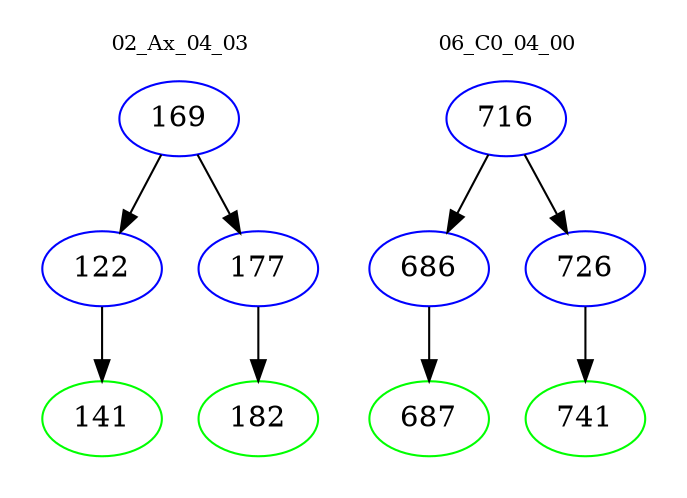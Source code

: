 digraph{
subgraph cluster_0 {
color = white
label = "02_Ax_04_03";
fontsize=10;
T0_169 [label="169", color="blue"]
T0_169 -> T0_122 [color="black"]
T0_122 [label="122", color="blue"]
T0_122 -> T0_141 [color="black"]
T0_141 [label="141", color="green"]
T0_169 -> T0_177 [color="black"]
T0_177 [label="177", color="blue"]
T0_177 -> T0_182 [color="black"]
T0_182 [label="182", color="green"]
}
subgraph cluster_1 {
color = white
label = "06_C0_04_00";
fontsize=10;
T1_716 [label="716", color="blue"]
T1_716 -> T1_686 [color="black"]
T1_686 [label="686", color="blue"]
T1_686 -> T1_687 [color="black"]
T1_687 [label="687", color="green"]
T1_716 -> T1_726 [color="black"]
T1_726 [label="726", color="blue"]
T1_726 -> T1_741 [color="black"]
T1_741 [label="741", color="green"]
}
}
